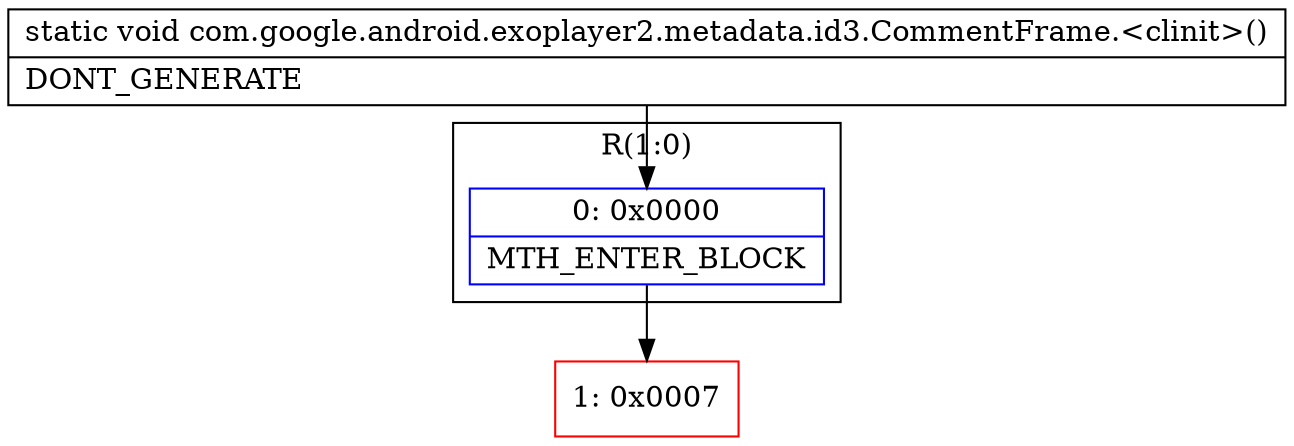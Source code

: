 digraph "CFG forcom.google.android.exoplayer2.metadata.id3.CommentFrame.\<clinit\>()V" {
subgraph cluster_Region_947832141 {
label = "R(1:0)";
node [shape=record,color=blue];
Node_0 [shape=record,label="{0\:\ 0x0000|MTH_ENTER_BLOCK\l}"];
}
Node_1 [shape=record,color=red,label="{1\:\ 0x0007}"];
MethodNode[shape=record,label="{static void com.google.android.exoplayer2.metadata.id3.CommentFrame.\<clinit\>()  | DONT_GENERATE\l}"];
MethodNode -> Node_0;
Node_0 -> Node_1;
}

